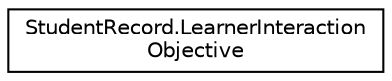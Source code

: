 digraph "Graphical Class Hierarchy"
{
  edge [fontname="Helvetica",fontsize="10",labelfontname="Helvetica",labelfontsize="10"];
  node [fontname="Helvetica",fontsize="10",shape=record];
  rankdir="LR";
  Node1 [label="StudentRecord.LearnerInteraction\lObjective",height=0.2,width=0.4,color="black", fillcolor="white", style="filled",URL="$class_student_record_1_1_learner_interaction_objective.html",tooltip="cmi.interactions.n.objectives.X datatype"];
}
